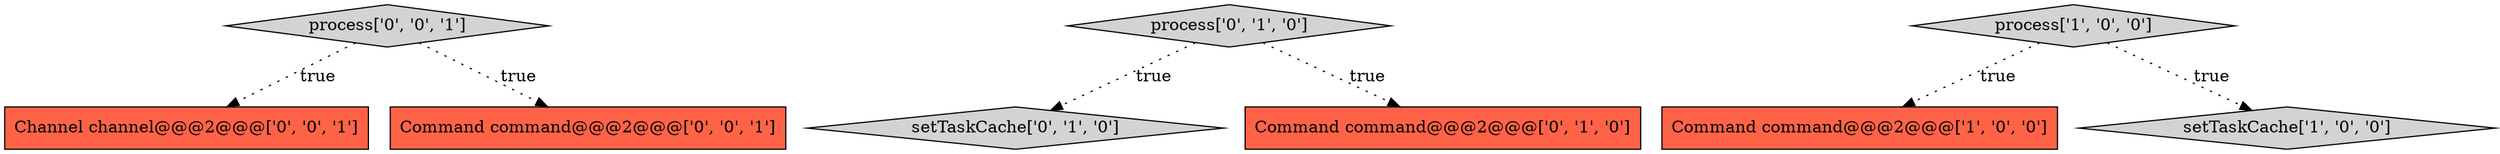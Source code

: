 digraph {
8 [style = filled, label = "process['0', '0', '1']", fillcolor = lightgray, shape = diamond image = "AAA0AAABBB3BBB"];
4 [style = filled, label = "process['0', '1', '0']", fillcolor = lightgray, shape = diamond image = "AAA0AAABBB2BBB"];
2 [style = filled, label = "Command command@@@2@@@['1', '0', '0']", fillcolor = tomato, shape = box image = "AAA0AAABBB1BBB"];
1 [style = filled, label = "process['1', '0', '0']", fillcolor = lightgray, shape = diamond image = "AAA0AAABBB1BBB"];
3 [style = filled, label = "setTaskCache['0', '1', '0']", fillcolor = lightgray, shape = diamond image = "AAA0AAABBB2BBB"];
0 [style = filled, label = "setTaskCache['1', '0', '0']", fillcolor = lightgray, shape = diamond image = "AAA0AAABBB1BBB"];
5 [style = filled, label = "Command command@@@2@@@['0', '1', '0']", fillcolor = tomato, shape = box image = "AAA0AAABBB2BBB"];
7 [style = filled, label = "Channel channel@@@2@@@['0', '0', '1']", fillcolor = tomato, shape = box image = "AAA0AAABBB3BBB"];
6 [style = filled, label = "Command command@@@2@@@['0', '0', '1']", fillcolor = tomato, shape = box image = "AAA0AAABBB3BBB"];
4->5 [style = dotted, label="true"];
1->2 [style = dotted, label="true"];
8->6 [style = dotted, label="true"];
4->3 [style = dotted, label="true"];
8->7 [style = dotted, label="true"];
1->0 [style = dotted, label="true"];
}
